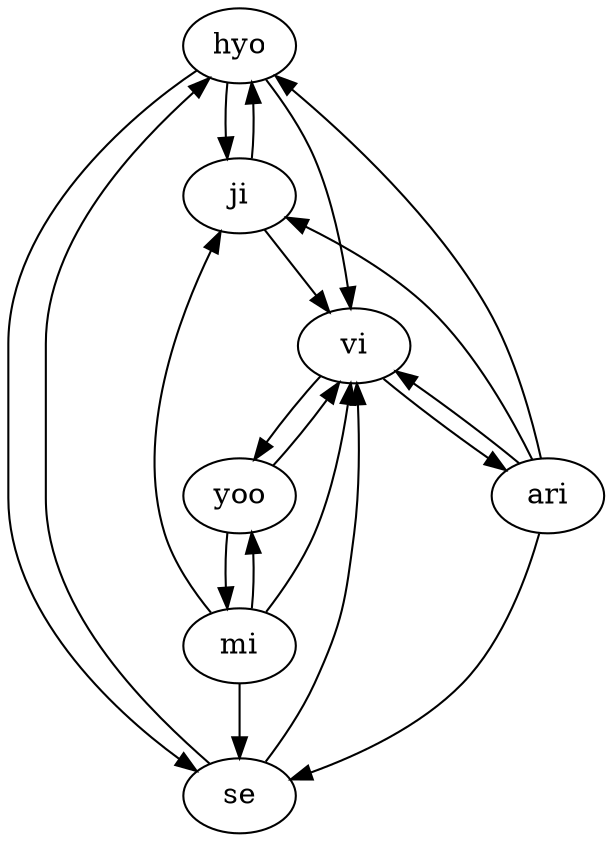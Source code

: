 digraph {
hyo->ji;
ji->hyo;
hyo->vi;
hyo->se;
se->hyo;
ari->hyo;
mi->ji;
ji->vi;
ari->ji;
yoo->mi;
mi->yoo;
yoo->vi;
vi->yoo;
mi->vi;
mi->se;
se->vi;
vi->ari;
ari->vi;
ari->se;
}
